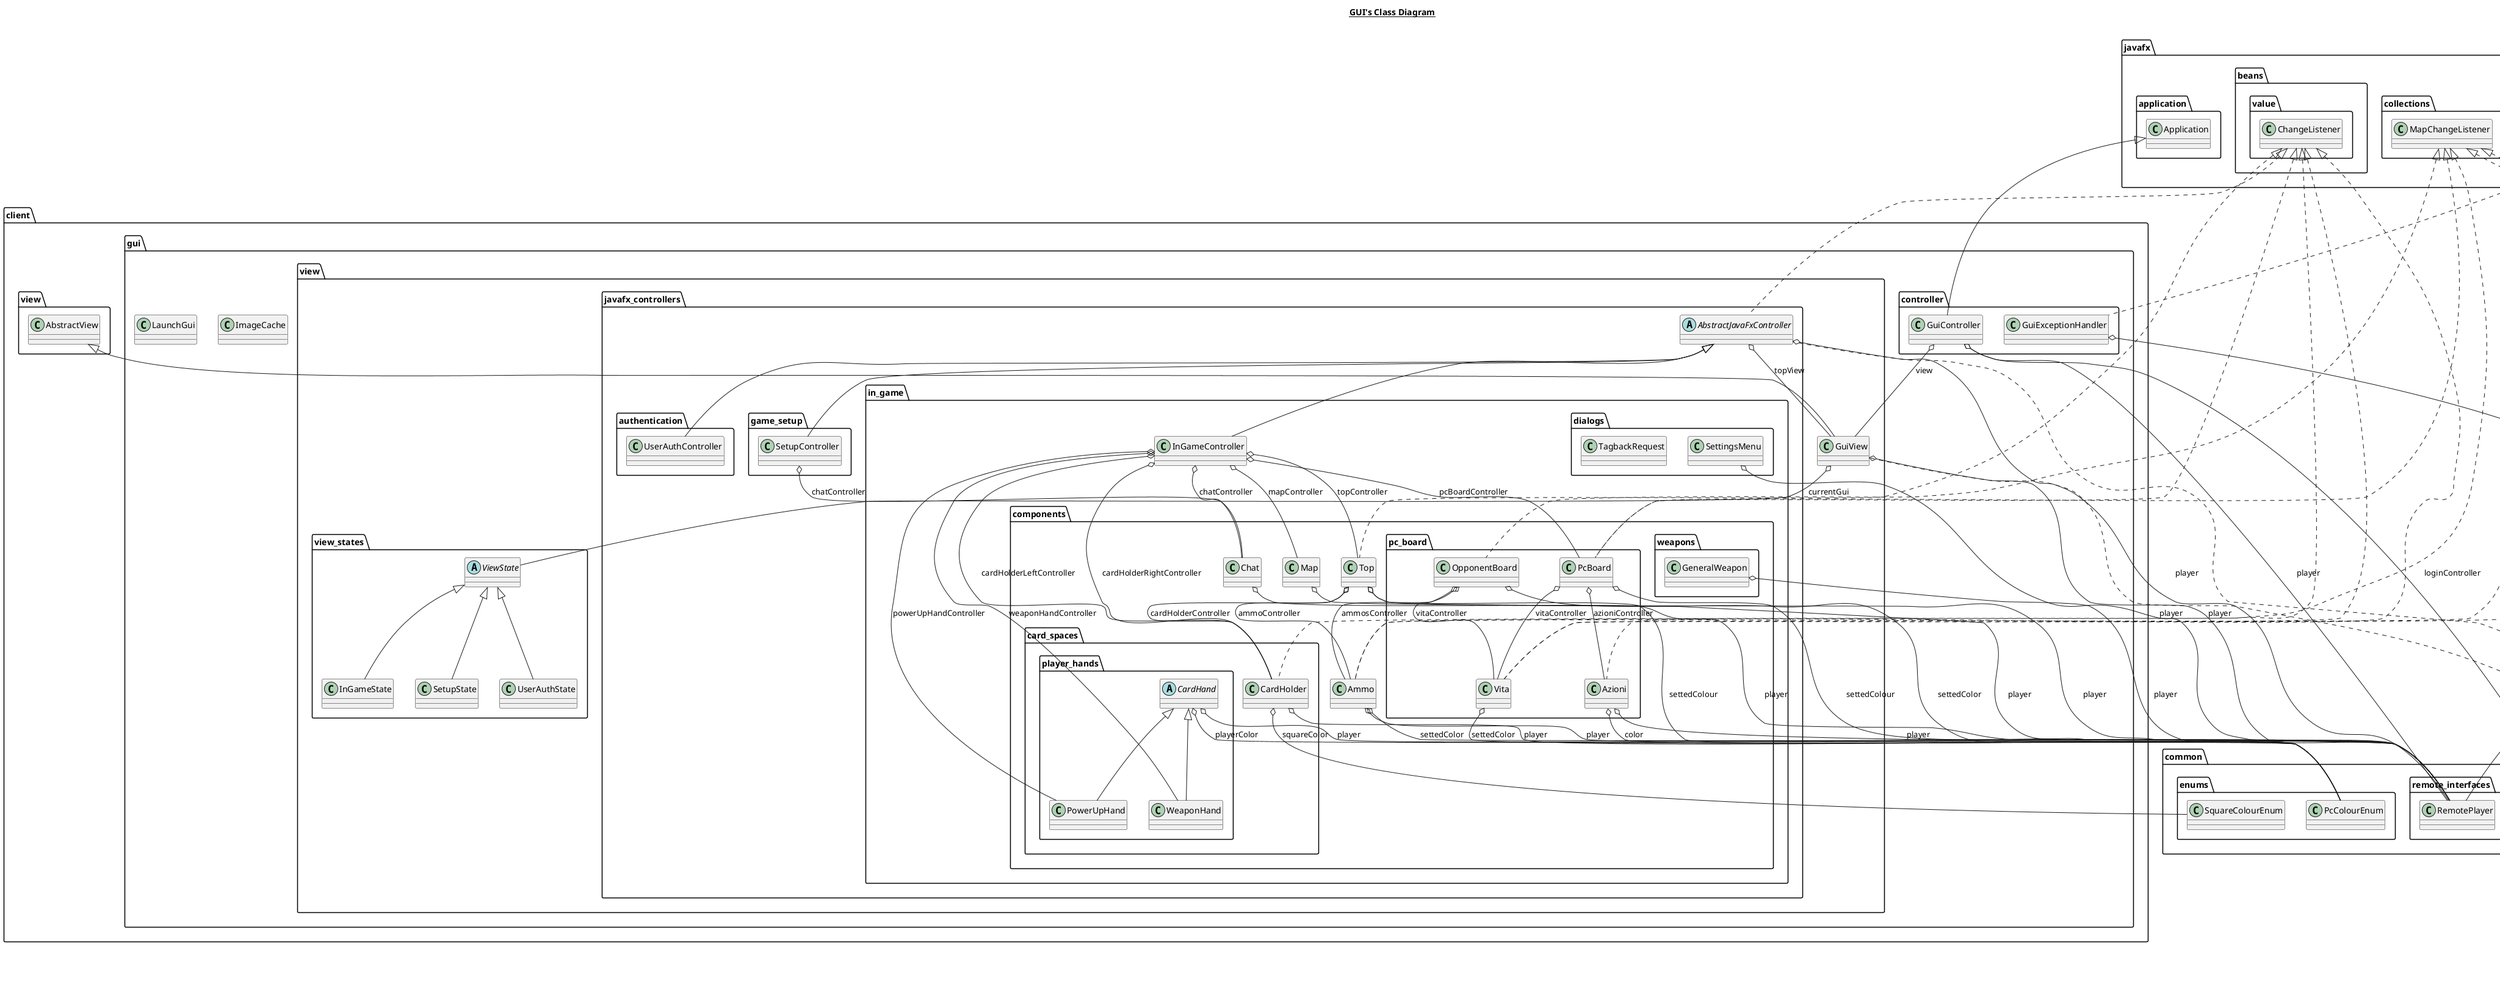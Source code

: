@startuml

title __GUI's Class Diagram__\n

  namespace client.gui {
    class client.gui.ImageCache {
    }
  }
  

  namespace client.gui {
    class client.gui.LaunchGui {
    }
  }
  

  namespace client.gui {
    namespace controller {
      class client.gui.controller.GuiController {
      }
    }
  }
  

  namespace client.gui {
    namespace controller {
      class client.gui.controller.GuiExceptionHandler {
      }
    }
  }
  

  namespace client.gui {
    namespace view {
      class client.gui.view.GuiView {
      }
    }
  }
  

  namespace client.gui {
    namespace view {
      namespace javafx_controllers {
        abstract class client.gui.view.javafx_controllers.AbstractJavaFxController {
        }
      }
    }
  }
  

  namespace client.gui {
    namespace view {
      namespace javafx_controllers {
        namespace authentication {
          class client.gui.view.javafx_controllers.authentication.UserAuthController {
          }
        }
      }
    }
  }
  

  namespace client.gui {
    namespace view {
      namespace javafx_controllers {
        namespace game_setup {
          class client.gui.view.javafx_controllers.game_setup.SetupController {
          }
        }
      }
    }
  }
  

  namespace client.gui {
    namespace view {
      namespace javafx_controllers {
        namespace in_game {
          class client.gui.view.javafx_controllers.in_game.InGameController {
          }
        }
      }
    }
  }
  

  namespace client.gui {
    namespace view {
      namespace javafx_controllers {
        namespace in_game {
          namespace components {
            class client.gui.view.javafx_controllers.in_game.components.Ammo {
            }
          }
        }
      }
    }
  }
  

  namespace client.gui {
    namespace view {
      namespace javafx_controllers {
        namespace in_game {
          namespace components {
            class client.gui.view.javafx_controllers.in_game.components.Chat {
            }
          }
        }
      }
    }
  }
  

  namespace client.gui {
    namespace view {
      namespace javafx_controllers {
        namespace in_game {
          namespace components {
            class client.gui.view.javafx_controllers.in_game.components.Map {
            }
          }
        }
      }
    }
  }
  

  namespace client.gui {
    namespace view {
      namespace javafx_controllers {
        namespace in_game {
          namespace components {
            class client.gui.view.javafx_controllers.in_game.components.Top {
            }
          }
        }
      }
    }
  }
  

  namespace client.gui {
    namespace view {
      namespace javafx_controllers {
        namespace in_game {
          namespace components {
            namespace card_spaces {
              class client.gui.view.javafx_controllers.in_game.components.card_spaces.CardHolder {
              }
            }
          }
        }
      }
    }
  }
  

  namespace client.gui {
    namespace view {
      namespace javafx_controllers {
        namespace in_game {
          namespace components {
            namespace card_spaces {
              namespace player_hands {
                abstract class client.gui.view.javafx_controllers.in_game.components.card_spaces.player_hands.CardHand {
                }
              }
            }
          }
        }
      }
    }
  }
  

  namespace client.gui {
    namespace view {
      namespace javafx_controllers {
        namespace in_game {
          namespace components {
            namespace card_spaces {
              namespace player_hands {
                class client.gui.view.javafx_controllers.in_game.components.card_spaces.player_hands.PowerUpHand {
                }
              }
            }
          }
        }
      }
    }
  }
  

  namespace client.gui {
    namespace view {
      namespace javafx_controllers {
        namespace in_game {
          namespace components {
            namespace card_spaces {
              namespace player_hands {
                class client.gui.view.javafx_controllers.in_game.components.card_spaces.player_hands.WeaponHand {
                }
              }
            }
          }
        }
      }
    }
  }
  

  namespace client.gui {
    namespace view {
      namespace javafx_controllers {
        namespace in_game {
          namespace components {
            namespace pc_board {
              class client.gui.view.javafx_controllers.in_game.components.pc_board.Azioni {
              }
            }
          }
        }
      }
    }
  }
  

  namespace client.gui {
    namespace view {
      namespace javafx_controllers {
        namespace in_game {
          namespace components {
            namespace pc_board {
              class client.gui.view.javafx_controllers.in_game.components.pc_board.OpponentBoard {
              }
            }
          }
        }
      }
    }
  }
  

  namespace client.gui {
    namespace view {
      namespace javafx_controllers {
        namespace in_game {
          namespace components {
            namespace pc_board {
              class client.gui.view.javafx_controllers.in_game.components.pc_board.PcBoard {
              }
            }
          }
        }
      }
    }
  }
  

  namespace client.gui {
    namespace view {
      namespace javafx_controllers {
        namespace in_game {
          namespace components {
            namespace pc_board {
              class client.gui.view.javafx_controllers.in_game.components.pc_board.Vita {
              }
            }
          }
        }
      }
    }
  }
  

  namespace client.gui {
    namespace view {
      namespace javafx_controllers {
        namespace in_game {
          namespace components {
            namespace weapons {
              class client.gui.view.javafx_controllers.in_game.components.weapons.GeneralWeapon {
              }
            }
          }
        }
      }
    }
  }
  

  namespace client.gui {
    namespace view {
      namespace javafx_controllers {
        namespace in_game {
          namespace dialogs {
            class client.gui.view.javafx_controllers.in_game.dialogs.SettingsMenu {
            }
          }
        }
      }
    }
  }
  

  namespace client.gui {
    namespace view {
      namespace javafx_controllers {
        namespace in_game {
          namespace dialogs {
            class client.gui.view.javafx_controllers.in_game.dialogs.TagbackRequest {
            }
          }
        }
      }
    }
  }
  

  namespace client.gui {
    namespace view {
      namespace view_states {
        class client.gui.view.view_states.InGameState {
        }
      }
    }
  }
  

  namespace client.gui {
    namespace view {
      namespace view_states {
        class client.gui.view.view_states.SetupState {
        }
      }
    }
  }
  

  namespace client.gui {
    namespace view {
      namespace view_states {
        class client.gui.view.view_states.UserAuthState {
        }
      }
    }
  }
  

  namespace client.gui {
    namespace view {
      namespace view_states {
        abstract class client.gui.view.view_states.ViewState {
        }
      }
    }
  }
  

  client.gui.controller.GuiController -up-|> javafx.application.Application
  client.gui.controller.GuiController o-- common.remote_interfaces.RemotePlayer : player
  client.gui.controller.GuiController o-- client.gui.view.GuiView : view
  client.gui.controller.GuiController o-- common.remote_interfaces.RemoteLoginController : loginController
  client.gui.controller.GuiExceptionHandler .up.|> java.lang.Thread.UncaughtExceptionHandler
  client.gui.controller.GuiExceptionHandler o-- common.remote_interfaces.RemotePlayer : player
  client.gui.view.GuiView .up.|> common.events.ModelEventListener
  client.gui.view.GuiView -up-|> client.view.AbstractView
  client.gui.view.GuiView o-- common.remote_interfaces.RemotePlayer : player
  client.gui.view.GuiView o-- client.gui.view.view_states.ViewState : currentGui
  client.gui.view.javafx_controllers.AbstractJavaFxController .up.|> common.events.ModelEventListener
  client.gui.view.javafx_controllers.AbstractJavaFxController .up.|> javafx.beans.value.ChangeListener
  client.gui.view.javafx_controllers.AbstractJavaFxController o-- common.remote_interfaces.RemotePlayer : player
  client.gui.view.javafx_controllers.AbstractJavaFxController o-- client.gui.view.GuiView : topView
  client.gui.view.javafx_controllers.authentication.UserAuthController -up-|> client.gui.view.javafx_controllers.AbstractJavaFxController
  client.gui.view.javafx_controllers.game_setup.SetupController -up-|> client.gui.view.javafx_controllers.AbstractJavaFxController
  client.gui.view.javafx_controllers.game_setup.SetupController o-- client.gui.view.javafx_controllers.in_game.components.Chat : chatController
  client.gui.view.javafx_controllers.in_game.InGameController -up-|> client.gui.view.javafx_controllers.AbstractJavaFxController
  client.gui.view.javafx_controllers.in_game.InGameController o-- client.gui.view.javafx_controllers.in_game.components.card_spaces.CardHolder : cardHolderLeftController
  client.gui.view.javafx_controllers.in_game.InGameController o-- client.gui.view.javafx_controllers.in_game.components.card_spaces.CardHolder : cardHolderRightController
  client.gui.view.javafx_controllers.in_game.InGameController o-- client.gui.view.javafx_controllers.in_game.components.Chat : chatController
  client.gui.view.javafx_controllers.in_game.InGameController o-- client.gui.view.javafx_controllers.in_game.components.Map : mapController
  client.gui.view.javafx_controllers.in_game.InGameController o-- client.gui.view.javafx_controllers.in_game.components.pc_board.PcBoard : pcBoardController
  client.gui.view.javafx_controllers.in_game.InGameController o-- client.gui.view.javafx_controllers.in_game.components.card_spaces.player_hands.PowerUpHand : powerUpHandController
  client.gui.view.javafx_controllers.in_game.InGameController o-- client.gui.view.javafx_controllers.in_game.components.Top : topController
  client.gui.view.javafx_controllers.in_game.InGameController o-- client.gui.view.javafx_controllers.in_game.components.card_spaces.player_hands.WeaponHand : weaponHandController
  client.gui.view.javafx_controllers.in_game.components.Ammo .up.|> javafx.beans.value.ChangeListener
  client.gui.view.javafx_controllers.in_game.components.Ammo .up.|> javafx.collections.MapChangeListener
  client.gui.view.javafx_controllers.in_game.components.Ammo o-- common.remote_interfaces.RemotePlayer : player
  client.gui.view.javafx_controllers.in_game.components.Ammo o-- common.enums.PcColourEnum : settedColor
  client.gui.view.javafx_controllers.in_game.components.Chat o-- common.remote_interfaces.RemotePlayer : player
  client.gui.view.javafx_controllers.in_game.components.Map o-- common.remote_interfaces.RemotePlayer : player
  client.gui.view.javafx_controllers.in_game.components.Top .up.|> javafx.beans.value.ChangeListener
  client.gui.view.javafx_controllers.in_game.components.Top o-- client.gui.view.javafx_controllers.in_game.components.Ammo : ammoController
  client.gui.view.javafx_controllers.in_game.components.Top o-- client.gui.view.javafx_controllers.in_game.components.card_spaces.CardHolder : cardHolderController
  client.gui.view.javafx_controllers.in_game.components.Top o-- common.remote_interfaces.RemotePlayer : player
  client.gui.view.javafx_controllers.in_game.components.Top o-- common.enums.PcColourEnum : settedColour
  client.gui.view.javafx_controllers.in_game.components.card_spaces.CardHolder .up.|> javafx.collections.MapChangeListener
  client.gui.view.javafx_controllers.in_game.components.card_spaces.CardHolder o-- common.remote_interfaces.RemotePlayer : player
  client.gui.view.javafx_controllers.in_game.components.card_spaces.CardHolder o-- common.enums.SquareColourEnum : squareColor
  client.gui.view.javafx_controllers.in_game.components.card_spaces.player_hands.CardHand o-- common.remote_interfaces.RemotePlayer : player
  client.gui.view.javafx_controllers.in_game.components.card_spaces.player_hands.CardHand o-- common.enums.PcColourEnum : playerColor
  client.gui.view.javafx_controllers.in_game.components.card_spaces.player_hands.PowerUpHand -up-|> client.gui.view.javafx_controllers.in_game.components.card_spaces.player_hands.CardHand
  client.gui.view.javafx_controllers.in_game.components.card_spaces.player_hands.WeaponHand -up-|> client.gui.view.javafx_controllers.in_game.components.card_spaces.player_hands.CardHand
  client.gui.view.javafx_controllers.in_game.components.pc_board.Azioni .up.|> javafx.beans.value.ChangeListener
  client.gui.view.javafx_controllers.in_game.components.pc_board.Azioni o-- common.enums.PcColourEnum : color
  client.gui.view.javafx_controllers.in_game.components.pc_board.Azioni o-- common.remote_interfaces.RemotePlayer : player
  client.gui.view.javafx_controllers.in_game.components.pc_board.OpponentBoard .up.|> javafx.collections.MapChangeListener
  client.gui.view.javafx_controllers.in_game.components.pc_board.OpponentBoard o-- client.gui.view.javafx_controllers.in_game.components.Ammo : ammosController
  client.gui.view.javafx_controllers.in_game.components.pc_board.OpponentBoard o-- common.enums.PcColourEnum : settedColor
  client.gui.view.javafx_controllers.in_game.components.pc_board.OpponentBoard o-- client.gui.view.javafx_controllers.in_game.components.pc_board.Vita : vitaController
  client.gui.view.javafx_controllers.in_game.components.pc_board.PcBoard .up.|> javafx.beans.value.ChangeListener
  client.gui.view.javafx_controllers.in_game.components.pc_board.PcBoard .up.|> javafx.collections.MapChangeListener
  client.gui.view.javafx_controllers.in_game.components.pc_board.PcBoard o-- client.gui.view.javafx_controllers.in_game.components.pc_board.Azioni : azioniController
  client.gui.view.javafx_controllers.in_game.components.pc_board.PcBoard o-- common.enums.PcColourEnum : settedColour
  client.gui.view.javafx_controllers.in_game.components.pc_board.PcBoard o-- client.gui.view.javafx_controllers.in_game.components.pc_board.Vita : vitaController
  client.gui.view.javafx_controllers.in_game.components.pc_board.Vita .up.|> javafx.beans.value.ChangeListener
  client.gui.view.javafx_controllers.in_game.components.pc_board.Vita .up.|> javafx.collections.MapChangeListener
  client.gui.view.javafx_controllers.in_game.components.pc_board.Vita o-- common.enums.PcColourEnum : settedColor
  client.gui.view.javafx_controllers.in_game.components.weapons.GeneralWeapon o-- common.remote_interfaces.RemotePlayer : player
  client.gui.view.javafx_controllers.in_game.dialogs.SettingsMenu o-- common.remote_interfaces.RemotePlayer : player
  client.gui.view.view_states.InGameState -up-|> client.gui.view.view_states.ViewState
  client.gui.view.view_states.SetupState -up-|> client.gui.view.view_states.ViewState
  client.gui.view.view_states.UserAuthState -up-|> client.gui.view.view_states.ViewState


right footer


PlantUML diagram generated by SketchIt! (https://bitbucket.org/pmesmeur/sketch.it)
For more information about this tool, please contact philippe.mesmeur@gmail.com
endfooter

@enduml
